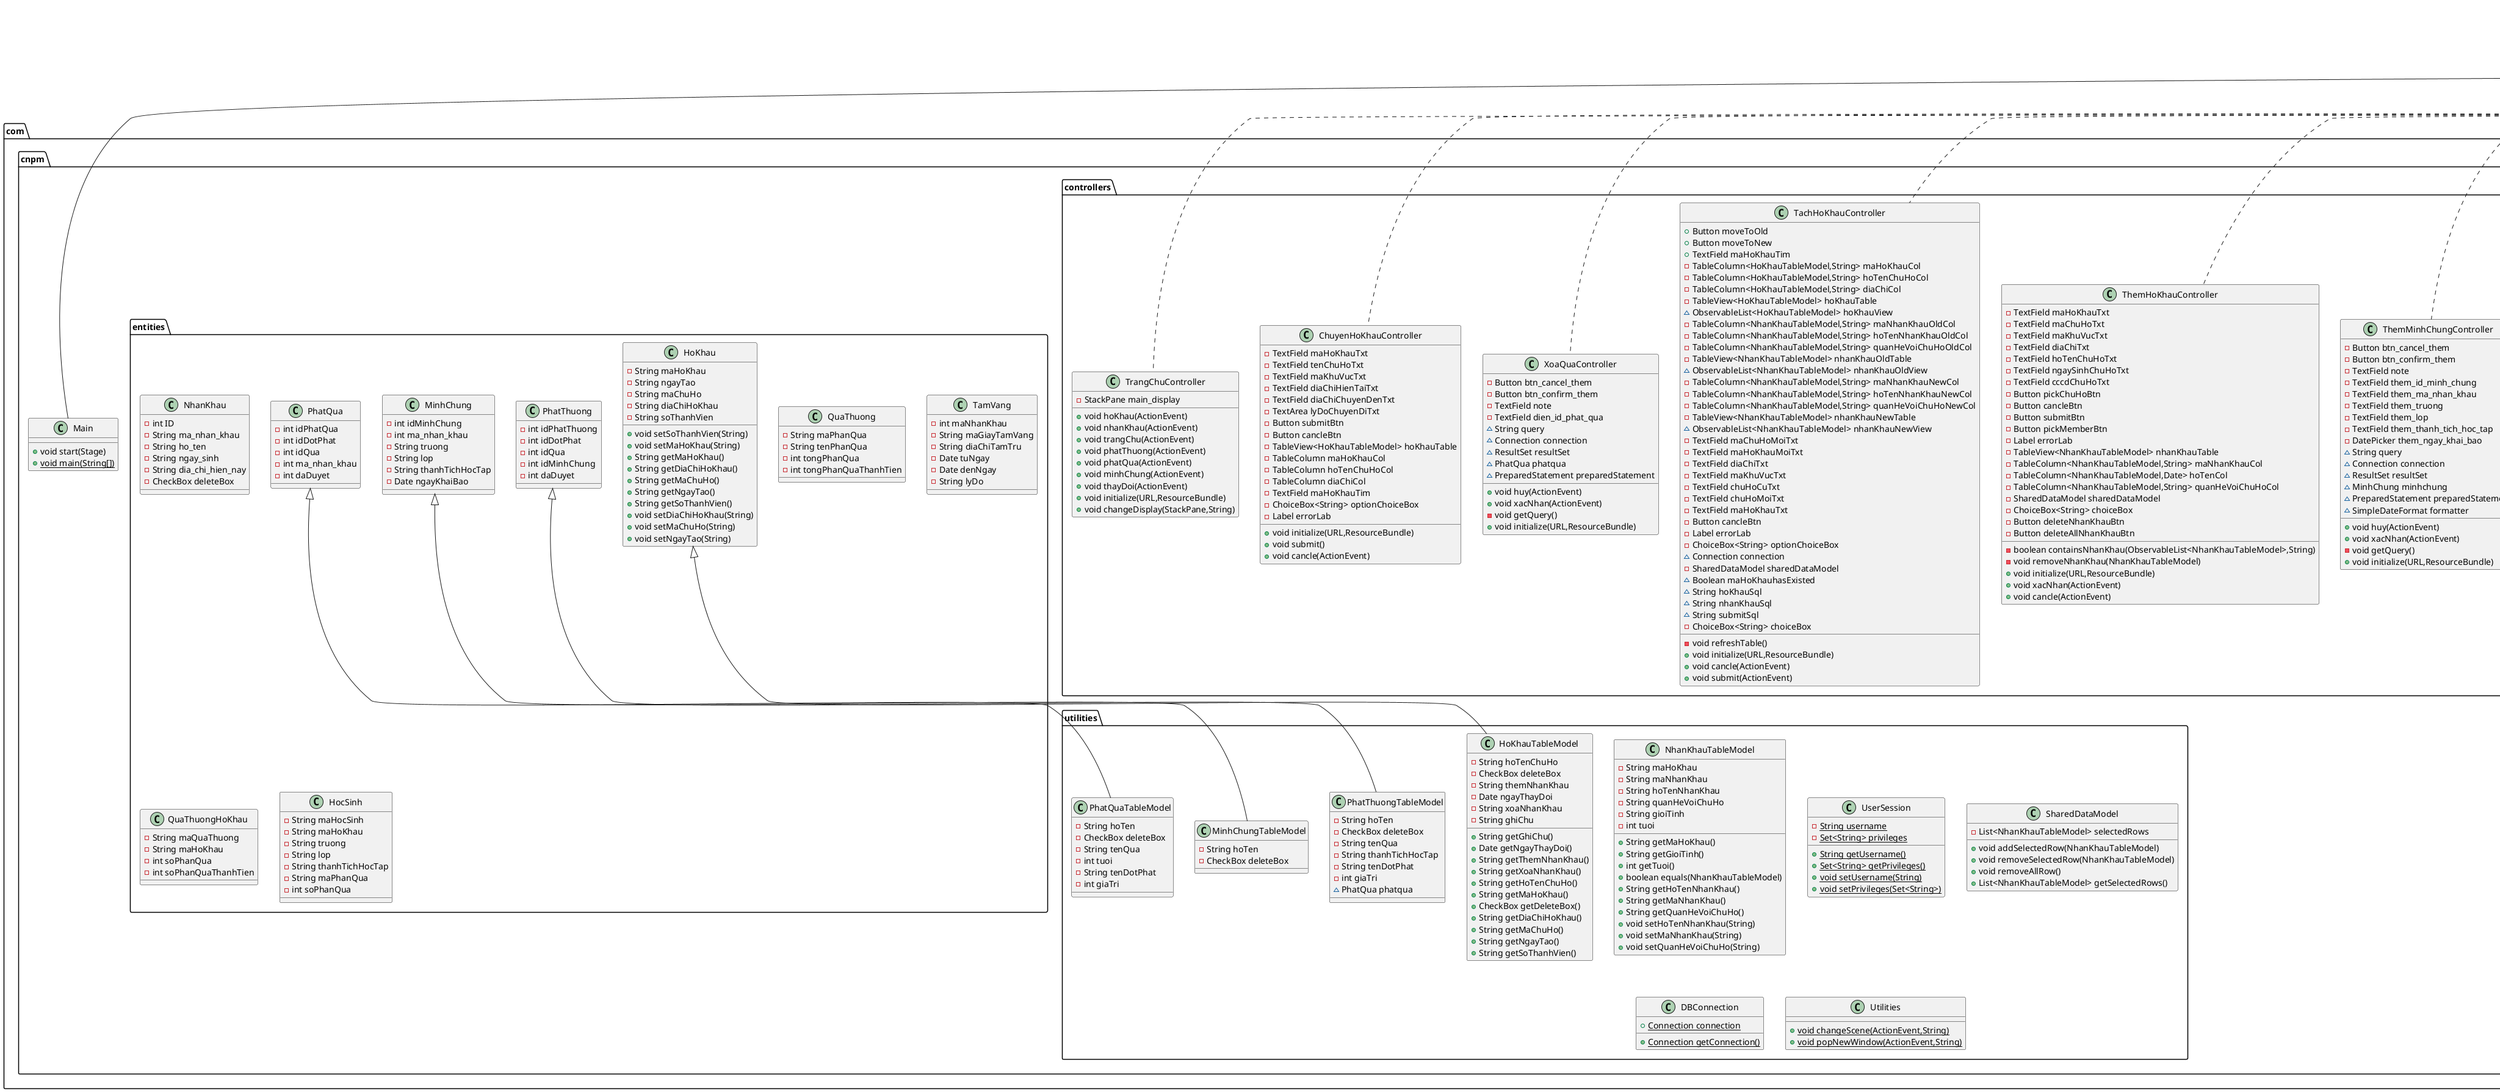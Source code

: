 @startuml
class com.cnpm.controllers.ThemNhanKhauController {
- TextField bi_danh
- TextField dan_toc
- TextField dia_chi_hien_nay
- TextField gioi_tinh
- TextField ho_ten
- DatePicker ngay_sinh
- TextField nghe_nghiep
- TextField nguyen_quan
- TextField noi_lam_viec
- TextField noi_sinh
- TextField noi_thuong_tru
- TextField quoc_tich
- TextField so_dien_thoai
- TextField tien_an
- TextField ton_giao
- TextField trinh_do_chuyen_mon
- TextField trinh_do_ngoai_ngu
~ String query
~ Connection connection
~ PreparedStatement preparedStatement
~ Stage stage
+ void huy(ActionEvent)
+ void xacNhan(ActionEvent)
- void getQuery()
+ void initialize(URL,ResourceBundle)
}
class com.cnpm.controllers.PhatQuaController1 {
- TextField thong_tin_tim_kiem
- ChoiceBox loc
- ChoiceBox<String> optionChoiceBox
- Button findBtn
- TextField keywordTextField
- TableView<PhatQuaTableModel> table
- TableColumn<PhatQuaTableModel,String> hoTenCol
- TableColumn<PhatQuaTableModel,String> tenQuaCol
- TableColumn<PhatQuaTableModel,String> tuoiCol
- TableColumn<PhatQuaTableModel,String> tenDotPhatCol
- TableColumn<PhatQuaTableModel,String> giaTriCol
- TableColumn<PhatQuaTableModel,String> daDuyetCol
~ PhatQuaTableModel data
~ ObservableList<PhatQuaTableModel> listView
- TableColumn<com.cnpm.controllers.PhatQuaController,String> xoaCol
- List<PhatQuaTableModel> performFiltering(String,String)
+ void initialize(URL,ResourceBundle)
+ void duyet(ActionEvent)
+ void huyDuyet(ActionEvent)
}
class com.cnpm.controllers.XoaMinhChung {
- Button btn_cancel_them
- Button btn_confirm_them
- TextField note
- TextField dien_id_minh_chung
~ String query
~ Connection connection
~ ResultSet resultSet
~ MinhChung minhchung
~ PreparedStatement preparedStatement
+ void huy(ActionEvent)
+ void xacNhan(ActionEvent)
- void getQuery()
+ void initialize(URL,ResourceBundle)
}
class com.cnpm.utilities.NhanKhauTableModel {
- String maHoKhau
- String maNhanKhau
- String hoTenNhanKhau
- String quanHeVoiChuHo
- String gioiTinh
- int tuoi
+ String getMaHoKhau()
+ String getGioiTinh()
+ int getTuoi()
+ boolean equals(NhanKhauTableModel)
+ String getHoTenNhanKhau()
+ String getMaNhanKhau()
+ String getQuanHeVoiChuHo()
+ void setHoTenNhanKhau(String)
+ void setMaNhanKhau(String)
+ void setQuanHeVoiChuHo(String)
}
class com.cnpm.controllers.ThemThuongController {
- Button btn_cancel_them
- Button btn_confirm_them
- TextField note
- TextField them_id_phat_thuong
- TextField them_id_dot_phat
- TextField them_id_qua
- TextField them_id_minh_chung
~ String query
~ Connection connection
~ ResultSet resultSet
~ PhatThuong pt
~ PreparedStatement preparedStatement
+ void huy(ActionEvent)
+ void xacNhan(ActionEvent)
- void getQuery()
+ void initialize(URL,ResourceBundle)
}
class com.cnpm.controllers.DangNhapController {
- TextField username
- PasswordField password
- Label alert
+ void dangNhap(ActionEvent)
+ void initialize(URL,ResourceBundle)
}
class com.cnpm.controllers.ThongKeNhanKhauController {
- TextField fromAgeTxt
- TextField toAgeTxt
- TextField nhanKhauThongKeTxt
- DatePicker fromYearTxt
- DatePicker toYearTxt
- Button cancleBtn
- Label errorLab
- TableView<NhanKhauTableModel> nhanKhauTable
- TableColumn maNhanKhauCol
- TableColumn tuoiCol
- TableColumn gioiTinhCol
- TableColumn maHoKhauCol
- TableColumn hoTenCol
- TableColumn ngaySinhCol
- CheckBox maleCheckBox
- CheckBox femaleCheckBox
+ void refreshTable()
+ void initialize(URL,ResourceBundle)
+ void cancle(ActionEvent)
}
class com.cnpm.entities.NhanKhau {
- int ID
- String ma_nhan_khau
- String ho_ten
- String ngay_sinh
- String dia_chi_hien_nay
- CheckBox deleteBox
}
class com.cnpm.controllers.DangKyTamTruController {
~ String query
~ Connection connection
~ PreparedStatement preparedStatement
~ Stage stage
- TextField co_quan_khai_bao
- TextArea ly_do
- TextField ma_nhan_khau
- DatePicker ngay_bat_dau
- DatePicker ngay_ket_thuc
- TextField noi_tam_tru
~ void huy(ActionEvent)
~ void xacNhan(ActionEvent)
+ void initialize(URL,ResourceBundle)
- void getQuery()
}
class com.cnpm.controllers.HoKhauController {
- TextField thong_tin_tim_kiem
- ChoiceBox loc
- Button them_ho_khau
- Button chuyen_ho_khau
- Button tach_ho_khau
- Button doi_chu_ho
- Button lich_su_thay_doi_ho_khau
- ChoiceBox<String> optionChoiceBox
- Button findBtn
- Label errorLab
- TextField keywordTextField
- TableView<HoKhauTableModel> table
- TableColumn<HoKhauTableModel,String> maHoKhauCol
- TableColumn<HoKhauTableModel,String> hoTenChuHoCol
- TableColumn<HoKhauTableModel,String> diaChiCol
- TableColumn<HoKhauTableModel,String> soThanhVienCol
- TableColumn<HoKhauTableModel,String> xoaCol
~ ObservableList<HoKhauTableModel> listView
+ void refreshTable()
+ void initialize(URL,ResourceBundle)
+ void themHoKhau(ActionEvent)
+ void doiChuHo(ActionEvent)
+ void tachHoKhau(ActionEvent)
+ void chuyenHoKhau(ActionEvent)
+ void lichSuThayDoi(ActionEvent)
+ void xoaHoKhau(ActionEvent)
}
class com.cnpm.entities.QuaThuong {
- String maPhanQua
- String tenPhanQua
- int tongPhanQua
- int tongPhanQuaThanhTien
}
class com.cnpm.controllers.NhanKhauController {
~ String query
~ Connection connection
~ PreparedStatement preparedStatement1
~ ResultSet resultSet
~ ObservableList<NhanKhau> NhanKhauList
~ SimpleDateFormat formatter
- ChoiceBox<String> optionChoiceBox
- TextField keywordTextField
- TableColumn<NhanKhau,String> diaChiHienNayCol
- TableColumn<NhanKhau,String> hoTenCol
- TableColumn<NhanKhau,String> maNhanKhauCol
- TableColumn<NhanKhau,String> ngaySinhCol
- TableColumn<NhanKhau,Integer> idCol
- TableColumn<NhanKhau,CheckBox> xoaCol
- TableView<NhanKhau> table
+ void refresh()
+ void themNhanKhau(ActionEvent)
+ void initialize(URL,ResourceBundle)
- void load()
- void restartScene(Scene)
+ void dangKyTamVang(ActionEvent)
+ void dangKyTamTru(ActionEvent)
+ void xoaNhanKhau(ActionEvent)
+ void thayDoiNhanKhau(ActionEvent)
}
class com.cnpm.controllers.PhatThuongController1 {
- TextField thong_tin_tim_kiem
- ChoiceBox loc
- ChoiceBox<String> optionChoiceBox
- Button findBtn
- TextField keywordTextField
- TableView<PhatThuongTableModel> table
- TableColumn<PhatThuongTableModel,String> hoTenCol
- TableColumn<PhatThuongTableModel,String> tenQuaCol
- TableColumn<PhatThuongTableModel,String> thanhTichHocTapCol
- TableColumn<PhatThuongTableModel,String> tenDotPhatCol
- TableColumn<PhatThuongTableModel,String> giaTriCol
- TableColumn<PhatThuongTableModel,String> daDuyetCol
~ PhatThuongTableModel data
~ ObservableList<PhatThuongTableModel> listView
- TableColumn<PhatThuongTableModel,String> xoaCol
- List<PhatThuongTableModel> performFiltering(String,String)
+ void initialize(URL,ResourceBundle)
+ void duyet(ActionEvent)
+ void huyDuyet(ActionEvent)
}
class com.cnpm.controllers.PhatThuongController {
- Button them_thuong
- TextField thong_tin_tim_kiem
- ChoiceBox loc
- ChoiceBox<String> optionChoiceBox
- Button findBtn
- TextField keywordTextField
- TableView<PhatThuongTableModel> table
- TableColumn<PhatThuongTableModel,String> hoTenCol
- TableColumn<PhatThuongTableModel,String> tenQuaCol
- TableColumn<PhatThuongTableModel,String> thanhTichHocTapCol
- TableColumn<PhatThuongTableModel,String> tenDotPhatCol
- TableColumn<PhatThuongTableModel,String> giaTriCol
- TableColumn<PhatThuongTableModel,String> daDuyetCol
~ PhatThuongTableModel data
~ ObservableList<PhatThuongTableModel> listView
- TableColumn<PhatThuongTableModel,String> xoaCol
- List<PhatThuongTableModel> performFiltering(String,String)
+ void initialize(URL,ResourceBundle)
+ void xoaThuong(ActionEvent)
+ void themThuong(ActionEvent)
}
class com.cnpm.controllers.ThayDoiNhanKhauController {
- TextField bi_danh
- TextField dan_toc
- TextField dia_chi_hien_nay
- TextField gioi_tinh
- TextField ho_ten
- TextField input_ho_ten
- DatePicker input_ngay_sinh
- DatePicker ngay_sinh
- TextField nghe_nghiep
- TextField nguyen_quan
- TextField noi_lam_viec
- TextField noi_sinh
- TextField noi_thuong_tru
- TextField quoc_tich
- TextField so_dien_thoai
- TextField tien_an
- TextField ton_giao
- TextField trinh_do_chuyen_mon
- TextField trinh_do_ngoai_ngu
- ChoiceBox<String> da_xoa
~ String query_find
~ Connection connection
~ Statement statement
~ PreparedStatement preparedStatement
~ ResultSet resultSet
~ Stage stage
~ int id
+ void capNhat(ActionEvent)
+ void huy(ActionEvent)
+ void timKiem(ActionEvent)
+ void initialize(URL,ResourceBundle)
}
class com.cnpm.utilities.HoKhauTableModel {
- String hoTenChuHo
- CheckBox deleteBox
- String themNhanKhau
- Date ngayThayDoi
- String xoaNhanKhau
- String ghiChu
+ String getGhiChu()
+ Date getNgayThayDoi()
+ String getThemNhanKhau()
+ String getXoaNhanKhau()
+ String getHoTenChuHo()
+ String getMaHoKhau()
+ CheckBox getDeleteBox()
+ String getDiaChiHoKhau()
+ String getMaChuHo()
+ String getNgayTao()
+ String getSoThanhVien()
}
class com.cnpm.controllers.XoaThuongController {
- Button btn_cancel_them
- Button btn_confirm_them
- TextField note
- TextField them_id_phat_thuong
~ String query
~ Connection connection
~ ResultSet resultSet
~ PhatThuong pt
~ PreparedStatement preparedStatement
+ void huy(ActionEvent)
+ void xacNhan(ActionEvent)
- void getQuery()
+ void initialize(URL,ResourceBundle)
}
class com.cnpm.controllers.ChonNhanKhauController {
- TableView nhanKhauTable
- TableColumn maNhanKhauCol
- TableColumn hoTenCol
- TableColumn quanHeVoiChuHoCol
- Button addNhanKhauBtn
- SharedDataModel sharedDataModel
+ void initialize(URL,ResourceBundle)
+ void setSharedDataModel(SharedDataModel)
}
class com.cnpm.controllers.MinhChungcontroller {
- Button them_minh_chung
- TextField thong_tin_tim_kiem
- ChoiceBox loc
- ChoiceBox<String> optionChoiceBox
- Button findBtn
- TextField keywordTextField
- TableView<MinhChungTableModel> table
- TableColumn<MinhChungTableModel,String> hoTenCol
- TableColumn<MinhChungTableModel,String> thanhTichHocTapCol
- TableColumn<MinhChungTableModel,String> truongCol
- TableColumn<MinhChungTableModel,String> lopCol
- TableColumn<MinhChungTableModel,String> ngayKhaiBaoCol
~ MinhChungTableModel data
~ ObservableList<MinhChungTableModel> listView
- TableColumn<MinhChungTableModel,String> xoaCol
- List<MinhChungTableModel> performFiltering(String,String)
+ void refresh()
+ void initialize(URL,ResourceBundle)
+ void xoaMinhChung(ActionEvent)
+ void themMinhChung(ActionEvent)
}
class com.cnpm.entities.HoKhau {
- String maHoKhau
- String ngayTao
- String maChuHo
- String diaChiHoKhau
- String soThanhVien
+ void setSoThanhVien(String)
+ void setMaHoKhau(String)
+ String getMaHoKhau()
+ String getDiaChiHoKhau()
+ String getMaChuHo()
+ String getNgayTao()
+ String getSoThanhVien()
+ void setDiaChiHoKhau(String)
+ void setMaChuHo(String)
+ void setNgayTao(String)
}
class com.cnpm.controllers.DoiChuHoController {
- Button cancleBtn
- TextField maHoKhauTxt
- ChoiceBox<String> quanHeVoiChuHoChoiceBox
- TextField maChuHoOldTxt
- TextField hoTenOldTxt
- TextField maChuHoNewTxt
- TextField hoTenMoiTxt
- TableView<HoKhauTableModel> hoKhauTable
- TableView<NhanKhauTableModel> nhanKhauTable
- TableColumn<HoKhauTableModel,String> maHoKhauCol
- TableColumn<HoKhauTableModel,String> hoTenChuHoCol
- TableColumn<HoKhauTableModel,String> diaChiCol
- Label errorLab
+ TextField maHoKhauTim
- ChoiceBox<String> optionChoiceBox
- TableColumn<NhanKhauTableModel,String> maNhanKhauCol
- TableColumn<NhanKhauTableModel,String> hoTenNhanKhauCol
- TableColumn<NhanKhauTableModel,String> quanHeVoiChuHoCol
- ChoiceBox<String> choiceBox
+ void submit(ActionEvent)
- void restartScene(Scene)
+ void cancle(ActionEvent)
+ void initialize(URL,ResourceBundle)
}
class com.cnpm.utilities.UserSession {
- {static} String username
- {static} Set<String> privileges
+ {static} String getUsername()
+ {static} Set<String> getPrivileges()
+ {static} void setUsername(String)
+ {static} void setPrivileges(Set<String>)
}
class com.cnpm.entities.TamVang {
- int maNhanKhau
- String maGiayTamVang
- String diaChiTamTru
- Date tuNgay
- Date denNgay
- String lyDo
}
class com.cnpm.controllers.ThemQuaController {
- Button btn_cancel_them
- Button btn_confirm_them
- TextField note
- TextField them_id_phat_qua
- TextField them_id_dot_phat_qua
- TextField them_ma_nhan_khau
- TextField them_id_qua
~ String query
~ Connection connection
~ ResultSet resultSet
~ PhatQua phatqua
~ PreparedStatement preparedStatement
+ void huy(ActionEvent)
+ void xacNhan(ActionEvent)
- void getQuery()
+ void initialize(URL,ResourceBundle)
}
class com.cnpm.controllers.MacDinhController {
~ Connection connection
~ ResultSet resultSet1
~ String query1
- Label hoKhauLab
- Label nhanKhauLab
- Label nhanKhauTamTruLab
- Label nhanKhauTamVangLab
~ void logout(ActionEvent)
+ void initialize(URL,ResourceBundle)
- void getQuery()
}
class com.cnpm.utilities.SharedDataModel {
- List<NhanKhauTableModel> selectedRows
+ void addSelectedRow(NhanKhauTableModel)
+ void removeSelectedRow(NhanKhauTableModel)
+ void removeAllRow()
+ List<NhanKhauTableModel> getSelectedRows()
}
class com.cnpm.utilities.PhatThuongTableModel {
- String hoTen
- CheckBox deleteBox
- String tenQua
- String thanhTichHocTap
- String tenDotPhat
- int giaTri
~ PhatQua phatqua
}
class com.cnpm.controllers.PhatQuaController {
- Button them_qua
- TextField thong_tin_tim_kiem
- ChoiceBox loc
- ChoiceBox<String> optionChoiceBox
- Button findBtn
- TextField keywordTextField
- TableView<PhatQuaTableModel> table
- TableColumn<PhatQuaTableModel,String> hoTenCol
- TableColumn<PhatQuaTableModel,String> tenQuaCol
- TableColumn<PhatQuaTableModel,String> tuoiCol
- TableColumn<PhatQuaTableModel,String> tenDotPhatCol
- TableColumn<PhatQuaTableModel,String> giaTriCol
- TableColumn<PhatQuaTableModel,String> daDuyetCol
~ PhatQuaTableModel data
~ ObservableList<PhatQuaTableModel> listView
- TableColumn<PhatQuaController,String> xoaCol
- List<PhatQuaTableModel> performFiltering(String,String)
+ void initialize(URL,ResourceBundle)
+ void xoaQua(ActionEvent)
+ void themQua(ActionEvent)
}
class com.cnpm.controllers.DangKyTamVangController {
~ String query
~ Connection connection
~ PreparedStatement preparedStatement
~ Stage stage
- TextField co_quan_khai_bao
- TextArea ly_do
- TextField ma_nhan_khau
- DatePicker ngay_bat_dau
- DatePicker ngay_ket_thuc
~ void huy(ActionEvent)
~ void xacNhan(ActionEvent)
+ void initialize(URL,ResourceBundle)
- void getQuery()
}
class com.cnpm.controllers.XinCapGiayController {
- TextField cmndTxt
- TextField maCapGiayTxt
- TextField diaChiTxt
- TextArea lyDoTxt
- Button cancleBtn
- Button submitBtn
- DatePicker fromDatePicker
- DatePicker toDatePicker
+ void initialize(URL,ResourceBundle)
}
class com.cnpm.controllers.LichSuThayDoiController {
- TableView thayDoiTable
- TableColumn maHoKhauCol
- TableColumn tenChuHoCol
- TableColumn themNhanKhauCol
- TableColumn xoaNhanKhauCol
- TableColumn ngayThayDoiCol
- TableColumn ghiChuCol
- TextField findTxt
- TextField maHoKhauTxt
- TextField tenChuHoTxt
- TextField nhanKhauTxt
- TextField ghiChuTxt
- Button cancleBtn
- ChoiceBox<String> optionChoiceBox
+ void initialize(URL,ResourceBundle)
+ void cancle(ActionEvent)
}
class com.cnpm.utilities.MinhChungTableModel {
- String hoTen
- CheckBox deleteBox
}
class com.cnpm.controllers.ThemMinhChungController {
- Button btn_cancel_them
- Button btn_confirm_them
- TextField note
- TextField them_id_minh_chung
- TextField them_ma_nhan_khau
- TextField them_truong
- TextField them_lop
- TextField them_thanh_tich_hoc_tap
- DatePicker them_ngay_khai_bao
~ String query
~ Connection connection
~ ResultSet resultSet
~ MinhChung minhchung
~ PreparedStatement preparedStatement
~ SimpleDateFormat formatter
+ void huy(ActionEvent)
+ void xacNhan(ActionEvent)
- void getQuery()
+ void initialize(URL,ResourceBundle)
}
class com.cnpm.entities.PhatThuong {
- int idPhatThuong
- int idDotPhat
- int idQua
- int idMinhChung
- int daDuyet
}
class com.cnpm.utilities.DBConnection {
+ {static} Connection connection
+ {static} Connection getConnection()
}
class com.cnpm.controllers.ThemHoKhauController {
- TextField maHoKhauTxt
- TextField maChuHoTxt
- TextField maKhuVucTxt
- TextField diaChiTxt
- TextField hoTenChuHoTxt
- TextField ngaySinhChuHoTxt
- TextField cccdChuHoTxt
- Button pickChuHoBtn
- Button cancleBtn
- Button submitBtn
- Button pickMemberBtn
- Label errorLab
- TableView<NhanKhauTableModel> nhanKhauTable
- TableColumn<NhanKhauTableModel,String> maNhanKhauCol
- TableColumn<NhanKhauTableModel,Date> hoTenCol
- TableColumn<NhanKhauTableModel,String> quanHeVoiChuHoCol
- SharedDataModel sharedDataModel
- ChoiceBox<String> choiceBox
- Button deleteNhanKhauBtn
- Button deleteAllNhanKhauBtn
- boolean containsNhanKhau(ObservableList<NhanKhauTableModel>,String)
- void removeNhanKhau(NhanKhauTableModel)
+ void initialize(URL,ResourceBundle)
+ void xacNhan(ActionEvent)
+ void cancle(ActionEvent)
}
class com.cnpm.entities.QuaThuongHoKhau {
- String maQuaThuong
- String maHoKhau
- int soPhanQua
- int soPhanQuaThanhTien
}
class com.cnpm.entities.MinhChung {
- int idMinhChung
- int ma_nhan_khau
- String truong
- String lop
- String thanhTichHocTap
- Date ngayKhaiBao
}
class com.cnpm.utilities.Utilities {
+ {static} void changeScene(ActionEvent,String)
+ {static} void popNewWindow(ActionEvent,String)
}
class com.cnpm.controllers.TachHoKhauController {
+ Button moveToOld
+ Button moveToNew
+ TextField maHoKhauTim
- TableColumn<HoKhauTableModel,String> maHoKhauCol
- TableColumn<HoKhauTableModel,String> hoTenChuHoCol
- TableColumn<HoKhauTableModel,String> diaChiCol
- TableView<HoKhauTableModel> hoKhauTable
~ ObservableList<HoKhauTableModel> hoKhauView
- TableColumn<NhanKhauTableModel,String> maNhanKhauOldCol
- TableColumn<NhanKhauTableModel,String> hoTenNhanKhauOldCol
- TableColumn<NhanKhauTableModel,String> quanHeVoiChuHoOldCol
- TableView<NhanKhauTableModel> nhanKhauOldTable
~ ObservableList<NhanKhauTableModel> nhanKhauOldView
- TableColumn<NhanKhauTableModel,String> maNhanKhauNewCol
- TableColumn<NhanKhauTableModel,String> hoTenNhanKhauNewCol
- TableColumn<NhanKhauTableModel,String> quanHeVoiChuHoNewCol
- TableView<NhanKhauTableModel> nhanKhauNewTable
~ ObservableList<NhanKhauTableModel> nhanKhauNewView
- TextField maChuHoMoiTxt
- TextField maHoKhauMoiTxt
- TextField diaChiTxt
- TextField maKhuVucTxt
- TextField chuHoCuTxt
- TextField chuHoMoiTxt
- TextField maHoKhauTxt
- Button cancleBtn
- Label errorLab
- ChoiceBox<String> optionChoiceBox
~ Connection connection
- SharedDataModel sharedDataModel
~ Boolean maHoKhauhasExisted
~ String hoKhauSql
~ String nhanKhauSql
~ String submitSql
- ChoiceBox<String> choiceBox
- void refreshTable()
+ void initialize(URL,ResourceBundle)
+ void cancle(ActionEvent)
+ void submit(ActionEvent)
}
class com.cnpm.Main {
+ void start(Stage)
+ {static} void main(String[])
}
class com.cnpm.controllers.XoaQuaController {
- Button btn_cancel_them
- Button btn_confirm_them
- TextField note
- TextField dien_id_phat_qua
~ String query
~ Connection connection
~ ResultSet resultSet
~ PhatQua phatqua
~ PreparedStatement preparedStatement
+ void huy(ActionEvent)
+ void xacNhan(ActionEvent)
- void getQuery()
+ void initialize(URL,ResourceBundle)
}
class com.cnpm.controllers.ChuyenHoKhauController {
- TextField maHoKhauTxt
- TextField tenChuHoTxt
- TextField maKhuVucTxt
- TextField diaChiHienTaiTxt
- TextField diaChiChuyenDenTxt
- TextArea lyDoChuyenDiTxt
- Button submitBtn
- Button cancleBtn
- TableView<HoKhauTableModel> hoKhauTable
- TableColumn maHoKhauCol
- TableColumn hoTenChuHoCol
- TableColumn diaChiCol
- TextField maHoKhauTim
- ChoiceBox<String> optionChoiceBox
- Label errorLab
+ void initialize(URL,ResourceBundle)
+ void submit()
+ void cancle(ActionEvent)
}
class com.cnpm.controllers.TrangChuController {
- StackPane main_display
+ void hoKhau(ActionEvent)
+ void nhanKhau(ActionEvent)
+ void trangChu(ActionEvent)
+ void phatThuong(ActionEvent)
+ void phatQua(ActionEvent)
+ void minhChung(ActionEvent)
+ void thayDoi(ActionEvent)
+ void initialize(URL,ResourceBundle)
+ void changeDisplay(StackPane,String)
}
class com.cnpm.entities.PhatQua {
- int idPhatQua
- int idDotPhat
- int idQua
- int ma_nhan_khau
- int daDuyet
}
class com.cnpm.entities.HocSinh {
- String maHocSinh
- String maHoKhau
- String truong
- String lop
- String thanhTichHocTap
- String maPhanQua
- int soPhanQua
}
class com.cnpm.utilities.PhatQuaTableModel {
- String hoTen
- CheckBox deleteBox
- String tenQua
- int tuoi
- String tenDotPhat
- int giaTri
}


javafx.fxml.Initializable <|.. com.cnpm.controllers.ThemNhanKhauController
javafx.fxml.Initializable <|.. com.cnpm.controllers.PhatQuaController1
javafx.fxml.Initializable <|.. com.cnpm.controllers.XoaMinhChung
javafx.fxml.Initializable <|.. com.cnpm.controllers.ThemThuongController
javafx.fxml.Initializable <|.. com.cnpm.controllers.DangNhapController
javafx.fxml.Initializable <|.. com.cnpm.controllers.ThongKeNhanKhauController
javafx.fxml.Initializable <|.. com.cnpm.controllers.DangKyTamTruController
javafx.fxml.Initializable <|.. com.cnpm.controllers.HoKhauController
javafx.fxml.Initializable <|.. com.cnpm.controllers.NhanKhauController
javafx.fxml.Initializable <|.. com.cnpm.controllers.PhatThuongController1
javafx.fxml.Initializable <|.. com.cnpm.controllers.PhatThuongController
javafx.fxml.Initializable <|.. com.cnpm.controllers.ThayDoiNhanKhauController
com.cnpm.entities.HoKhau <|-- com.cnpm.utilities.HoKhauTableModel
javafx.fxml.Initializable <|.. com.cnpm.controllers.XoaThuongController
javafx.fxml.Initializable <|.. com.cnpm.controllers.ChonNhanKhauController
javafx.fxml.Initializable <|.. com.cnpm.controllers.MinhChungcontroller
javafx.fxml.Initializable <|.. com.cnpm.controllers.DoiChuHoController
javafx.fxml.Initializable <|.. com.cnpm.controllers.ThemQuaController
javafx.fxml.Initializable <|.. com.cnpm.controllers.MacDinhController
com.cnpm.entities.PhatThuong <|-- com.cnpm.utilities.PhatThuongTableModel
javafx.fxml.Initializable <|.. com.cnpm.controllers.PhatQuaController
javafx.fxml.Initializable <|.. com.cnpm.controllers.DangKyTamVangController
javafx.fxml.Initializable <|.. com.cnpm.controllers.XinCapGiayController
javafx.fxml.Initializable <|.. com.cnpm.controllers.LichSuThayDoiController
com.cnpm.entities.MinhChung <|-- com.cnpm.utilities.MinhChungTableModel
javafx.fxml.Initializable <|.. com.cnpm.controllers.ThemMinhChungController
javafx.fxml.Initializable <|.. com.cnpm.controllers.ThemHoKhauController
javafx.fxml.Initializable <|.. com.cnpm.controllers.TachHoKhauController
javafx.application.Application <|-- com.cnpm.Main
javafx.fxml.Initializable <|.. com.cnpm.controllers.XoaQuaController
javafx.fxml.Initializable <|.. com.cnpm.controllers.ChuyenHoKhauController
javafx.fxml.Initializable <|.. com.cnpm.controllers.TrangChuController
com.cnpm.entities.PhatQua <|-- com.cnpm.utilities.PhatQuaTableModel
@enduml